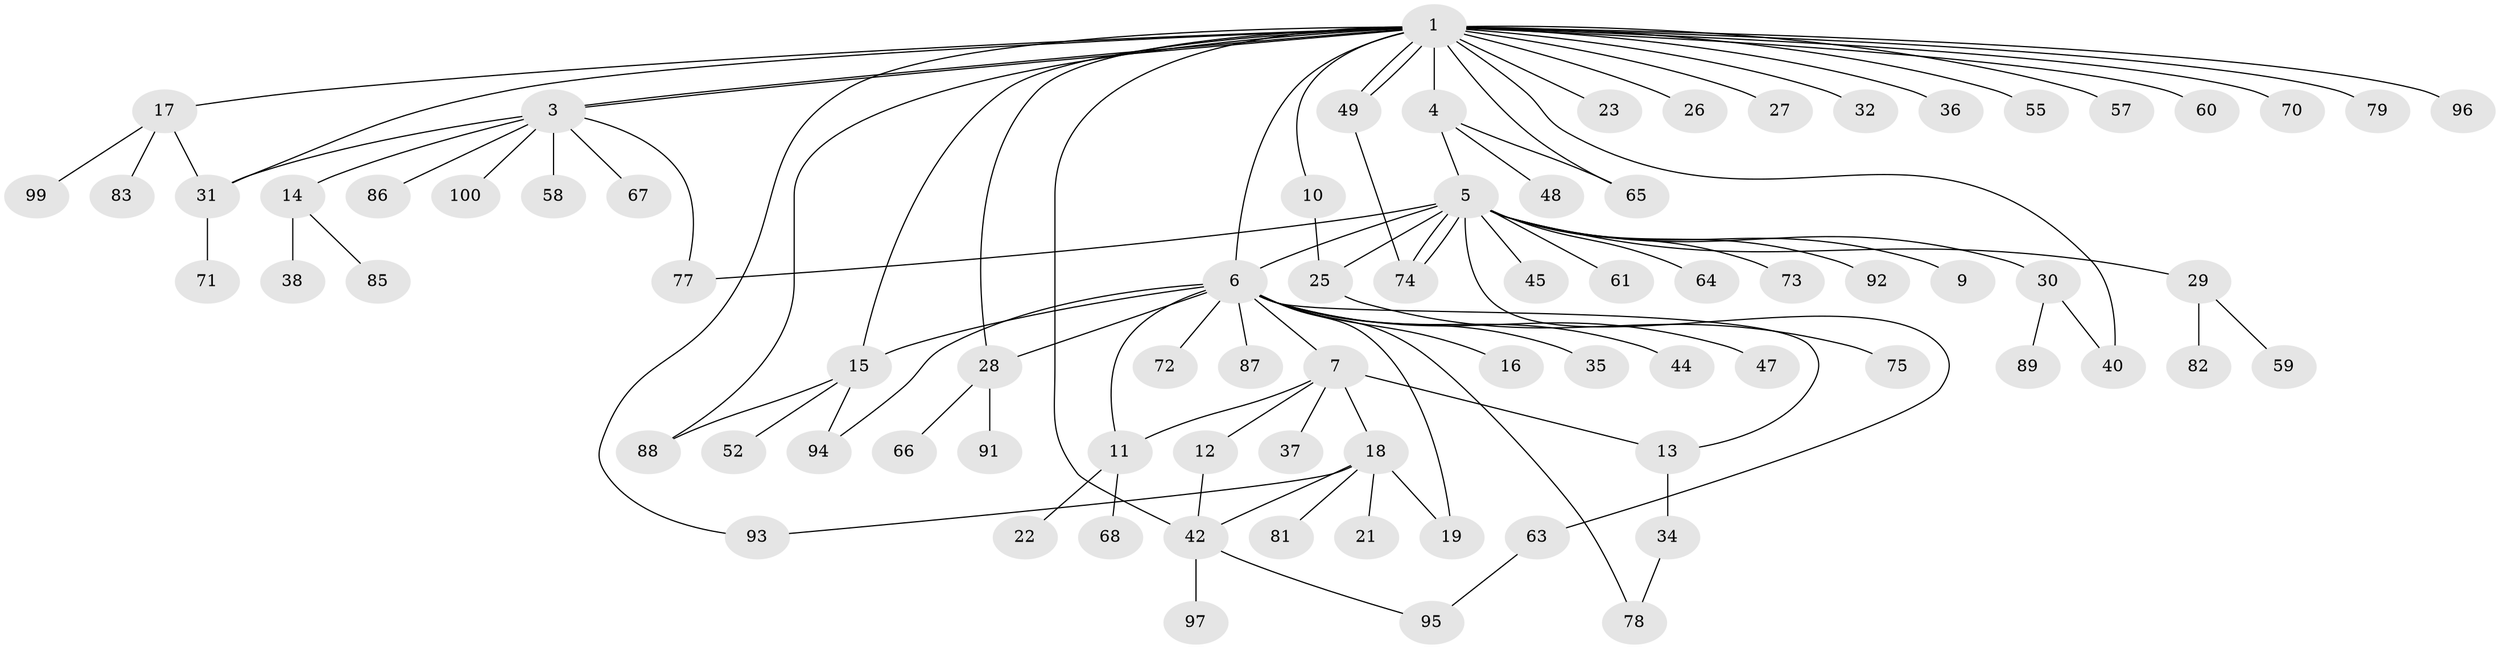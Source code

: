 // original degree distribution, {18: 0.02, 11: 0.01, 8: 0.01, 5: 0.05, 17: 0.01, 7: 0.01, 3: 0.12, 2: 0.22, 4: 0.03, 1: 0.52}
// Generated by graph-tools (version 1.1) at 2025/11/02/21/25 10:11:09]
// undirected, 79 vertices, 101 edges
graph export_dot {
graph [start="1"]
  node [color=gray90,style=filled];
  1 [super="+2"];
  3 [super="+8"];
  4 [super="+69"];
  5 [super="+24"];
  6 [super="+84"];
  7 [super="+20"];
  9 [super="+90"];
  10 [super="+33"];
  11 [super="+54"];
  12;
  13 [super="+56"];
  14 [super="+41"];
  15 [super="+51"];
  16;
  17;
  18 [super="+43"];
  19;
  21;
  22;
  23;
  25;
  26;
  27;
  28 [super="+50"];
  29 [super="+53"];
  30;
  31 [super="+46"];
  32 [super="+62"];
  34;
  35;
  36 [super="+39"];
  37;
  38;
  40;
  42 [super="+98"];
  44;
  45;
  47;
  48;
  49 [super="+76"];
  52;
  55 [super="+80"];
  57;
  58;
  59;
  60;
  61;
  63;
  64;
  65;
  66;
  67;
  68;
  70;
  71;
  72;
  73;
  74;
  75;
  77;
  78;
  79;
  81;
  82;
  83;
  85;
  86;
  87;
  88;
  89;
  91;
  92;
  93;
  94;
  95;
  96;
  97;
  99;
  100;
  1 -- 3;
  1 -- 3;
  1 -- 6;
  1 -- 10;
  1 -- 15;
  1 -- 23;
  1 -- 27;
  1 -- 28;
  1 -- 36;
  1 -- 40;
  1 -- 49;
  1 -- 49;
  1 -- 60;
  1 -- 65;
  1 -- 79;
  1 -- 88;
  1 -- 93;
  1 -- 32;
  1 -- 96;
  1 -- 4;
  1 -- 70;
  1 -- 42;
  1 -- 17;
  1 -- 55;
  1 -- 57;
  1 -- 26;
  1 -- 31;
  3 -- 14;
  3 -- 67;
  3 -- 77;
  3 -- 86;
  3 -- 100;
  3 -- 58;
  3 -- 31;
  4 -- 5;
  4 -- 48;
  4 -- 65;
  5 -- 6;
  5 -- 9;
  5 -- 25;
  5 -- 29;
  5 -- 30;
  5 -- 45;
  5 -- 61;
  5 -- 63;
  5 -- 64;
  5 -- 73;
  5 -- 74;
  5 -- 74;
  5 -- 77;
  5 -- 92;
  6 -- 7;
  6 -- 11;
  6 -- 16;
  6 -- 19;
  6 -- 28;
  6 -- 35;
  6 -- 44;
  6 -- 47;
  6 -- 72;
  6 -- 78;
  6 -- 87;
  6 -- 94;
  6 -- 13;
  6 -- 15;
  7 -- 11;
  7 -- 12;
  7 -- 13;
  7 -- 18;
  7 -- 37;
  10 -- 25;
  11 -- 22;
  11 -- 68;
  12 -- 42;
  13 -- 34;
  14 -- 38;
  14 -- 85;
  15 -- 52;
  15 -- 88;
  15 -- 94;
  17 -- 83;
  17 -- 99;
  17 -- 31;
  18 -- 21;
  18 -- 81;
  18 -- 93;
  18 -- 19;
  18 -- 42;
  25 -- 75;
  28 -- 66;
  28 -- 91;
  29 -- 82;
  29 -- 59;
  30 -- 40;
  30 -- 89;
  31 -- 71;
  34 -- 78;
  42 -- 97;
  42 -- 95;
  49 -- 74;
  63 -- 95;
}
